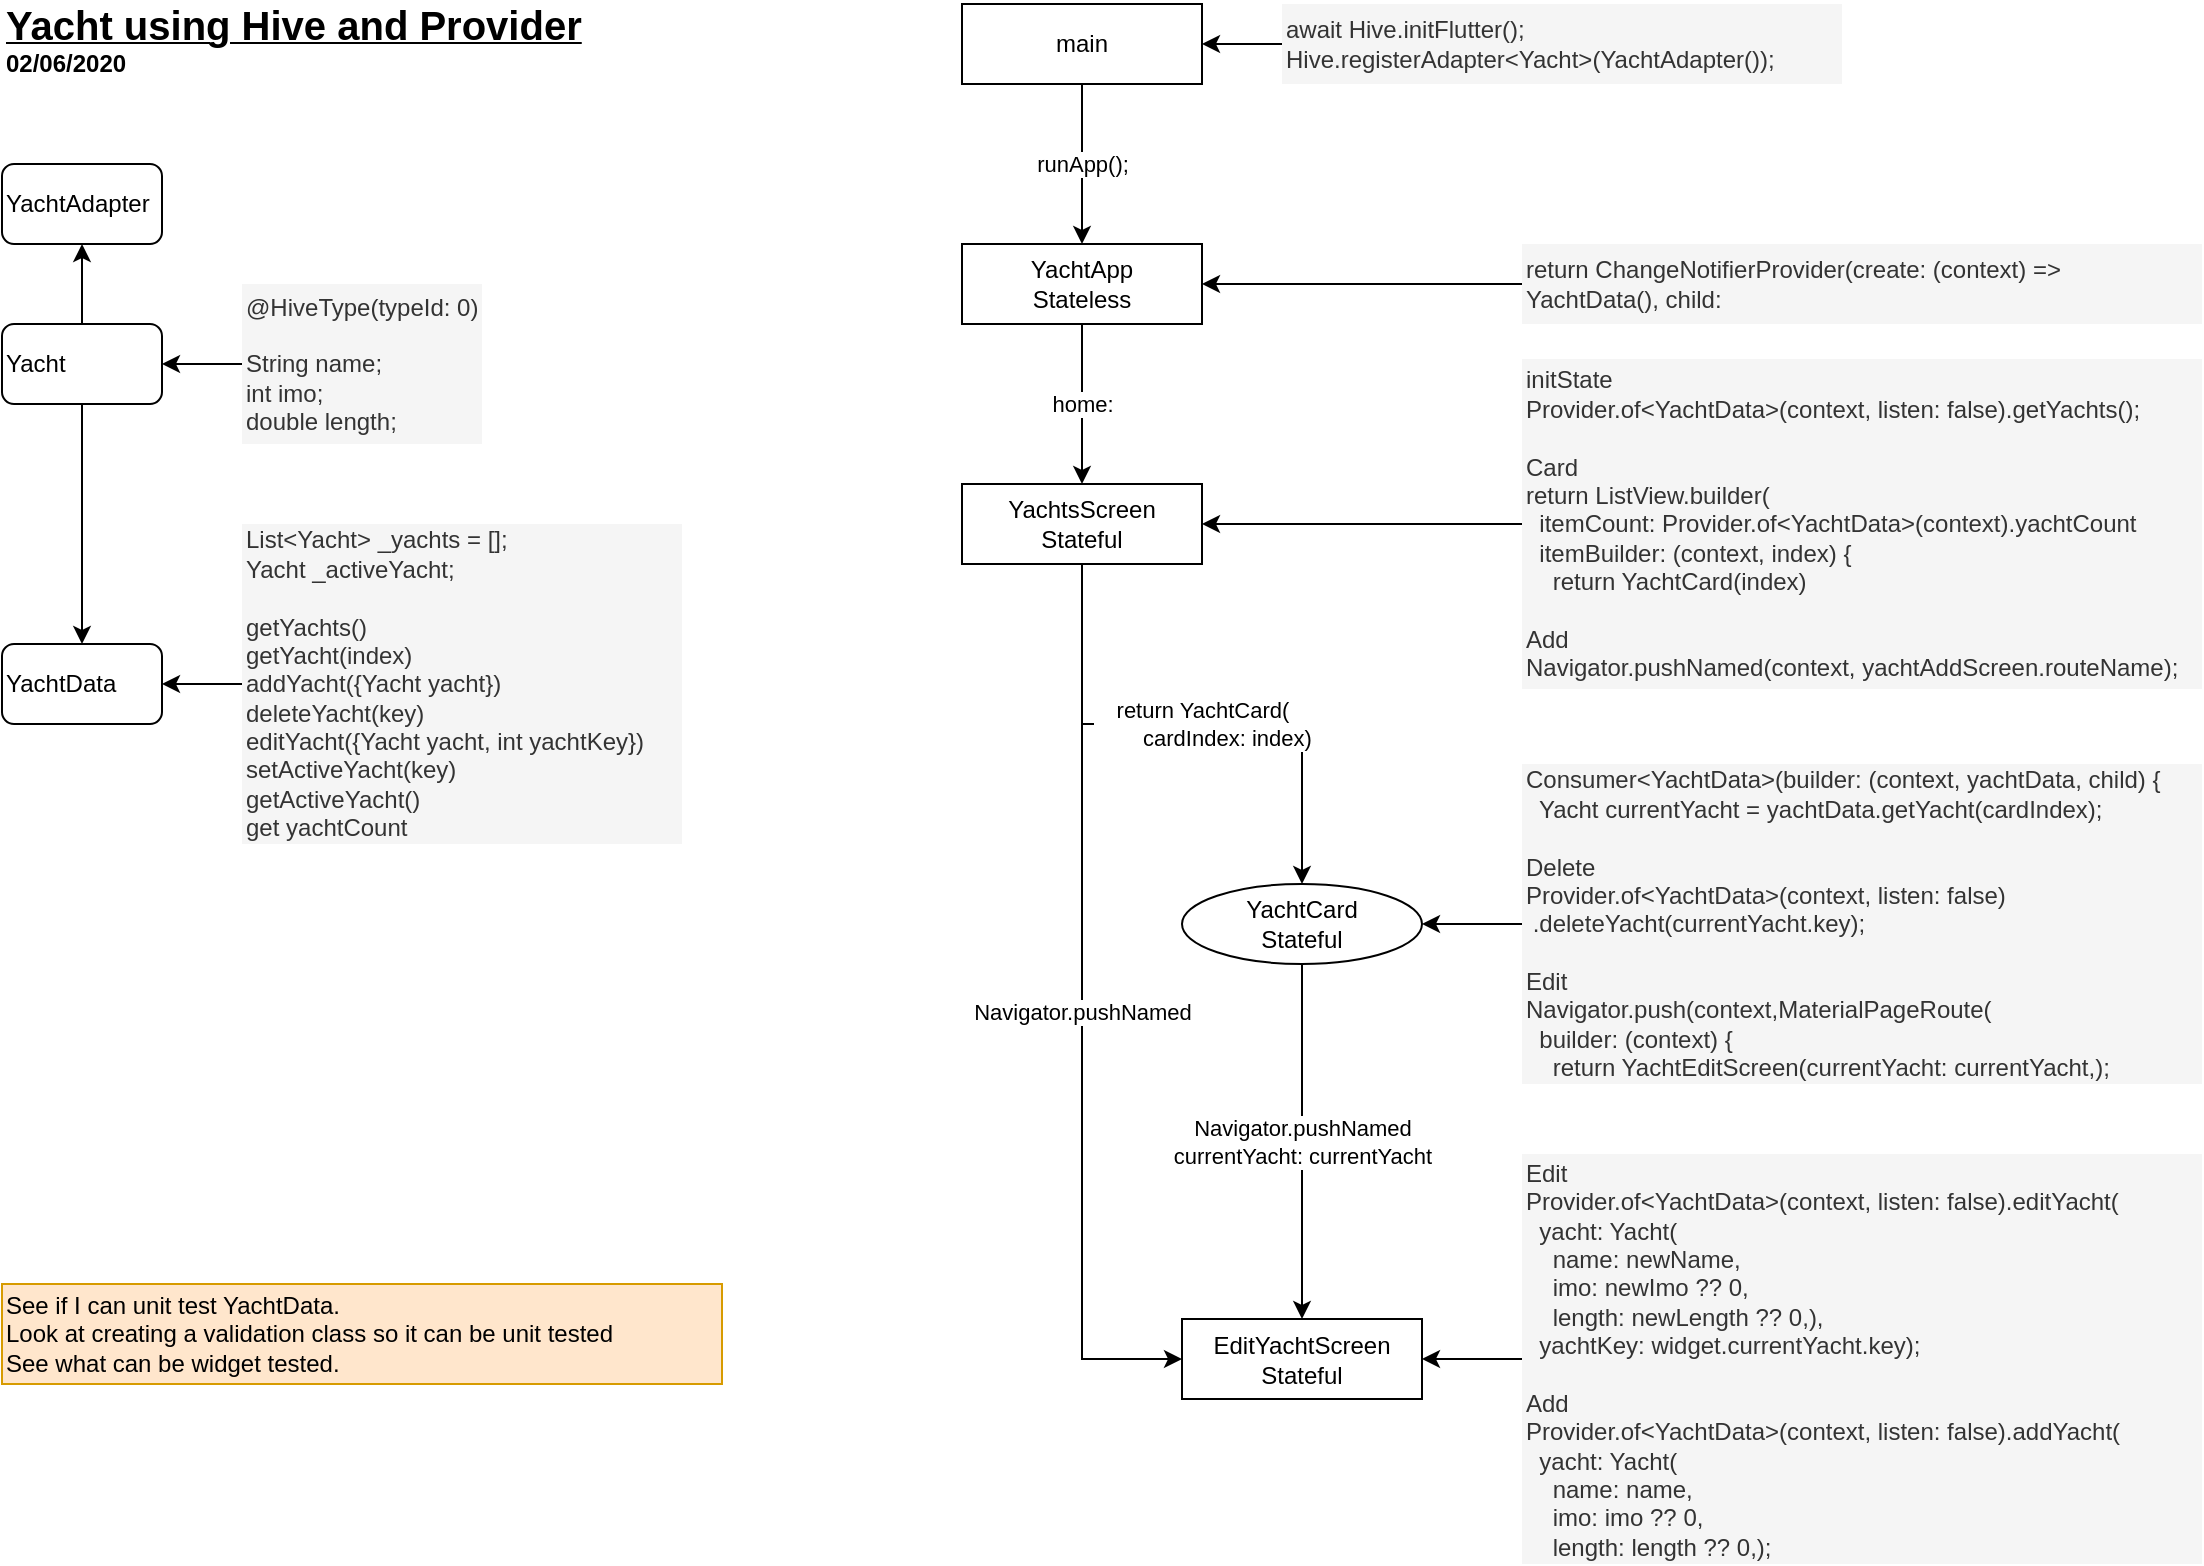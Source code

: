 <mxfile version="13.0.3" type="device"><diagram id="QjDxWj1p4ycmOXx-06eH" name="Page-1"><mxGraphModel dx="1264" dy="601" grid="1" gridSize="10" guides="1" tooltips="1" connect="1" arrows="1" fold="1" page="1" pageScale="1" pageWidth="1169" pageHeight="827" math="0" shadow="0"><root><mxCell id="0"/><mxCell id="1" parent="0"/><mxCell id="2aIPI4O4pbTlwUfHDbzt-3" value="home:" style="edgeStyle=orthogonalEdgeStyle;rounded=0;orthogonalLoop=1;jettySize=auto;html=1;" parent="1" source="2aIPI4O4pbTlwUfHDbzt-1" target="2aIPI4O4pbTlwUfHDbzt-2" edge="1"><mxGeometry relative="1" as="geometry"/></mxCell><mxCell id="2aIPI4O4pbTlwUfHDbzt-1" value="YachtApp&lt;br&gt;Stateless" style="rounded=0;whiteSpace=wrap;html=1;" parent="1" vertex="1"><mxGeometry x="520" y="160" width="120" height="40" as="geometry"/></mxCell><mxCell id="2aIPI4O4pbTlwUfHDbzt-5" value="Navigator.pushNamed" style="edgeStyle=orthogonalEdgeStyle;rounded=0;orthogonalLoop=1;jettySize=auto;html=1;entryX=0;entryY=0.5;entryDx=0;entryDy=0;" parent="1" source="2aIPI4O4pbTlwUfHDbzt-2" target="2aIPI4O4pbTlwUfHDbzt-12" edge="1"><mxGeometry relative="1" as="geometry"/></mxCell><mxCell id="VfxzfEtUduetZ7GkTT0C-2" style="edgeStyle=orthogonalEdgeStyle;rounded=0;orthogonalLoop=1;jettySize=auto;html=1;exitX=0.5;exitY=1;exitDx=0;exitDy=0;" edge="1" parent="1" source="2aIPI4O4pbTlwUfHDbzt-2" target="2aIPI4O4pbTlwUfHDbzt-7"><mxGeometry relative="1" as="geometry"/></mxCell><mxCell id="VfxzfEtUduetZ7GkTT0C-3" value="return YachtCard(&lt;br&gt;&amp;nbsp; &amp;nbsp; &amp;nbsp; &amp;nbsp; cardIndex: index)" style="edgeLabel;html=1;align=center;verticalAlign=middle;resizable=0;points=[];" vertex="1" connectable="0" parent="VfxzfEtUduetZ7GkTT0C-2"><mxGeometry x="-0.112" relative="1" as="geometry"><mxPoint x="20" as="offset"/></mxGeometry></mxCell><mxCell id="2aIPI4O4pbTlwUfHDbzt-2" value="YachtsScreen&lt;br&gt;Stateful" style="rounded=0;whiteSpace=wrap;html=1;" parent="1" vertex="1"><mxGeometry x="520" y="280" width="120" height="40" as="geometry"/></mxCell><mxCell id="2aIPI4O4pbTlwUfHDbzt-7" value="YachtCard&lt;br&gt;Stateful" style="ellipse;whiteSpace=wrap;html=1;rounded=0;" parent="1" vertex="1"><mxGeometry x="630" y="480" width="120" height="40" as="geometry"/></mxCell><mxCell id="2aIPI4O4pbTlwUfHDbzt-13" value="Navigator.pushNamed&lt;br&gt;currentYacht: currentYacht" style="edgeStyle=orthogonalEdgeStyle;rounded=0;orthogonalLoop=1;jettySize=auto;html=1;exitX=0.5;exitY=1;exitDx=0;exitDy=0;" parent="1" source="2aIPI4O4pbTlwUfHDbzt-7" target="2aIPI4O4pbTlwUfHDbzt-12" edge="1"><mxGeometry relative="1" as="geometry"><mxPoint x="690" y="640" as="sourcePoint"/></mxGeometry></mxCell><mxCell id="2aIPI4O4pbTlwUfHDbzt-12" value="EditYachtScreen&lt;br&gt;Stateful" style="rounded=0;whiteSpace=wrap;html=1;" parent="1" vertex="1"><mxGeometry x="630" y="697.5" width="120" height="40" as="geometry"/></mxCell><mxCell id="2aIPI4O4pbTlwUfHDbzt-19" value="runApp();" style="edgeStyle=orthogonalEdgeStyle;rounded=0;orthogonalLoop=1;jettySize=auto;html=1;exitX=0.5;exitY=1;exitDx=0;exitDy=0;" parent="1" source="2aIPI4O4pbTlwUfHDbzt-16" target="2aIPI4O4pbTlwUfHDbzt-1" edge="1"><mxGeometry relative="1" as="geometry"/></mxCell><mxCell id="2aIPI4O4pbTlwUfHDbzt-16" value="main" style="rounded=0;whiteSpace=wrap;html=1;" parent="1" vertex="1"><mxGeometry x="520" y="40" width="120" height="40" as="geometry"/></mxCell><mxCell id="2aIPI4O4pbTlwUfHDbzt-18" style="edgeStyle=orthogonalEdgeStyle;rounded=0;orthogonalLoop=1;jettySize=auto;html=1;" parent="1" source="2aIPI4O4pbTlwUfHDbzt-17" target="2aIPI4O4pbTlwUfHDbzt-16" edge="1"><mxGeometry relative="1" as="geometry"/></mxCell><mxCell id="2aIPI4O4pbTlwUfHDbzt-17" value="await Hive.initFlutter();&lt;br&gt;Hive.registerAdapter&amp;lt;Yacht&amp;gt;(YachtAdapter());" style="text;html=1;strokeColor=none;fillColor=#f5f5f5;align=left;verticalAlign=middle;whiteSpace=wrap;rounded=0;fontColor=#333333;" parent="1" vertex="1"><mxGeometry x="680" y="40" width="280" height="40" as="geometry"/></mxCell><mxCell id="2aIPI4O4pbTlwUfHDbzt-21" style="edgeStyle=orthogonalEdgeStyle;rounded=0;orthogonalLoop=1;jettySize=auto;html=1;entryX=1;entryY=0.5;entryDx=0;entryDy=0;" parent="1" source="2aIPI4O4pbTlwUfHDbzt-20" target="2aIPI4O4pbTlwUfHDbzt-1" edge="1"><mxGeometry relative="1" as="geometry"/></mxCell><mxCell id="2aIPI4O4pbTlwUfHDbzt-20" value="return ChangeNotifierProvider(create: (context) =&amp;gt; YachtData(),&amp;nbsp;child:" style="text;html=1;strokeColor=none;fillColor=#f5f5f5;align=left;verticalAlign=middle;whiteSpace=wrap;rounded=0;fontColor=#333333;" parent="1" vertex="1"><mxGeometry x="800" y="160" width="340" height="40" as="geometry"/></mxCell><mxCell id="2aIPI4O4pbTlwUfHDbzt-33" style="edgeStyle=orthogonalEdgeStyle;rounded=0;orthogonalLoop=1;jettySize=auto;html=1;exitX=0.5;exitY=1;exitDx=0;exitDy=0;entryX=0.5;entryY=0;entryDx=0;entryDy=0;" parent="1" source="2aIPI4O4pbTlwUfHDbzt-24" target="2aIPI4O4pbTlwUfHDbzt-28" edge="1"><mxGeometry relative="1" as="geometry"/></mxCell><mxCell id="2aIPI4O4pbTlwUfHDbzt-34" style="edgeStyle=orthogonalEdgeStyle;rounded=0;orthogonalLoop=1;jettySize=auto;html=1;exitX=0.5;exitY=0;exitDx=0;exitDy=0;entryX=0.5;entryY=1;entryDx=0;entryDy=0;" parent="1" source="2aIPI4O4pbTlwUfHDbzt-24" target="2aIPI4O4pbTlwUfHDbzt-27" edge="1"><mxGeometry relative="1" as="geometry"/></mxCell><mxCell id="2aIPI4O4pbTlwUfHDbzt-24" value="Yacht" style="rounded=1;whiteSpace=wrap;html=1;align=left;" parent="1" vertex="1"><mxGeometry x="40" y="200" width="80" height="40" as="geometry"/></mxCell><mxCell id="2aIPI4O4pbTlwUfHDbzt-26" style="edgeStyle=orthogonalEdgeStyle;rounded=0;orthogonalLoop=1;jettySize=auto;html=1;exitX=0;exitY=0.5;exitDx=0;exitDy=0;entryX=1;entryY=0.5;entryDx=0;entryDy=0;" parent="1" source="2aIPI4O4pbTlwUfHDbzt-25" target="2aIPI4O4pbTlwUfHDbzt-24" edge="1"><mxGeometry relative="1" as="geometry"/></mxCell><mxCell id="2aIPI4O4pbTlwUfHDbzt-25" value="@HiveType(typeId: 0)&lt;br&gt;&lt;br&gt;String name;&lt;br&gt;int imo;&lt;br&gt;double length;" style="text;html=1;strokeColor=none;fillColor=#f5f5f5;align=left;verticalAlign=middle;whiteSpace=wrap;rounded=0;fontColor=#333333;" parent="1" vertex="1"><mxGeometry x="160" y="180" width="120" height="80" as="geometry"/></mxCell><mxCell id="2aIPI4O4pbTlwUfHDbzt-27" value="YachtAdapter" style="rounded=1;whiteSpace=wrap;html=1;align=left;" parent="1" vertex="1"><mxGeometry x="40" y="120" width="80" height="40" as="geometry"/></mxCell><mxCell id="2aIPI4O4pbTlwUfHDbzt-28" value="YachtData" style="rounded=1;whiteSpace=wrap;html=1;align=left;" parent="1" vertex="1"><mxGeometry x="40" y="360" width="80" height="40" as="geometry"/></mxCell><mxCell id="2aIPI4O4pbTlwUfHDbzt-31" style="edgeStyle=orthogonalEdgeStyle;rounded=0;orthogonalLoop=1;jettySize=auto;html=1;exitX=0;exitY=0.5;exitDx=0;exitDy=0;entryX=1;entryY=0.5;entryDx=0;entryDy=0;" parent="1" source="2aIPI4O4pbTlwUfHDbzt-30" target="2aIPI4O4pbTlwUfHDbzt-28" edge="1"><mxGeometry relative="1" as="geometry"/></mxCell><mxCell id="2aIPI4O4pbTlwUfHDbzt-30" value="List&amp;lt;Yacht&amp;gt; _yachts = [];&lt;br&gt;Yacht _activeYacht;&lt;br&gt;&lt;br&gt;getYachts()&lt;br&gt;getYacht(index)&lt;br&gt;addYacht({Yacht yacht})&lt;br&gt;deleteYacht(key)&lt;br&gt;editYacht({Yacht yacht, int yachtKey})&lt;br&gt;setActiveYacht(key)&lt;br&gt;getActiveYacht()&lt;br&gt;get yachtCount" style="text;html=1;strokeColor=none;fillColor=#f5f5f5;align=left;verticalAlign=middle;whiteSpace=wrap;rounded=0;fontColor=#333333;" parent="1" vertex="1"><mxGeometry x="160" y="300" width="220" height="160" as="geometry"/></mxCell><mxCell id="2aIPI4O4pbTlwUfHDbzt-36" style="edgeStyle=orthogonalEdgeStyle;rounded=0;orthogonalLoop=1;jettySize=auto;html=1;exitX=0;exitY=0.5;exitDx=0;exitDy=0;entryX=1;entryY=0.5;entryDx=0;entryDy=0;" parent="1" source="2aIPI4O4pbTlwUfHDbzt-35" target="2aIPI4O4pbTlwUfHDbzt-2" edge="1"><mxGeometry relative="1" as="geometry"/></mxCell><mxCell id="2aIPI4O4pbTlwUfHDbzt-35" value="initState&lt;br&gt;Provider.of&amp;lt;YachtData&amp;gt;(context, listen: false).getYachts();&lt;br&gt;&lt;br&gt;Card&lt;br&gt;return ListView.builder(&lt;br&gt;&amp;nbsp; itemCount: Provider.of&amp;lt;YachtData&amp;gt;(context).yachtCount&lt;br&gt;&amp;nbsp; itemBuilder: (context, index) {&lt;br&gt;&amp;nbsp; &amp;nbsp; return YachtCard(index)&lt;br&gt;&lt;br&gt;Add&lt;br&gt;Navigator.pushNamed(context, yachtAddScreen.routeName);" style="text;html=1;strokeColor=none;fillColor=#f5f5f5;align=left;verticalAlign=middle;whiteSpace=wrap;rounded=0;fontColor=#333333;" parent="1" vertex="1"><mxGeometry x="800" y="217.5" width="340" height="165" as="geometry"/></mxCell><mxCell id="2aIPI4O4pbTlwUfHDbzt-40" style="edgeStyle=orthogonalEdgeStyle;rounded=0;orthogonalLoop=1;jettySize=auto;html=1;exitX=0;exitY=0.5;exitDx=0;exitDy=0;entryX=1;entryY=0.5;entryDx=0;entryDy=0;" parent="1" source="2aIPI4O4pbTlwUfHDbzt-39" target="2aIPI4O4pbTlwUfHDbzt-12" edge="1"><mxGeometry relative="1" as="geometry"><mxPoint x="790" y="700" as="sourcePoint"/></mxGeometry></mxCell><mxCell id="2aIPI4O4pbTlwUfHDbzt-39" value="Edit&lt;br&gt;Provider.of&amp;lt;YachtData&amp;gt;(context, listen: false).editYacht(&lt;br&gt;&amp;nbsp; yacht: Yacht(&lt;br&gt;&amp;nbsp; &amp;nbsp; name: newName,&lt;br&gt;&amp;nbsp; &amp;nbsp; imo: newImo ?? 0,&lt;br&gt;&amp;nbsp; &amp;nbsp; length: newLength ?? 0,),&lt;br&gt;&amp;nbsp; yachtKey: widget.currentYacht.key);&lt;br&gt;&lt;br&gt;Add&lt;br&gt;&lt;span style=&quot;text-align: right&quot;&gt;Provider.of&amp;lt;YachtData&amp;gt;(context, listen: false).addYacht(&lt;/span&gt;&lt;br style=&quot;text-align: right&quot;&gt;&lt;span style=&quot;text-align: right&quot;&gt;&amp;nbsp; yacht: Yacht(&lt;/span&gt;&lt;br style=&quot;text-align: right&quot;&gt;&lt;span style=&quot;text-align: right&quot;&gt;&amp;nbsp; &amp;nbsp; name: name,&lt;/span&gt;&lt;br style=&quot;text-align: right&quot;&gt;&lt;span style=&quot;text-align: right&quot;&gt;&amp;nbsp; &amp;nbsp; imo: imo ?? 0,&lt;/span&gt;&lt;br style=&quot;text-align: right&quot;&gt;&lt;span style=&quot;text-align: right&quot;&gt;&amp;nbsp; &amp;nbsp; length: length ?? 0,);&lt;/span&gt;" style="text;html=1;strokeColor=none;fillColor=#f5f5f5;align=left;verticalAlign=middle;whiteSpace=wrap;rounded=0;fontColor=#333333;" parent="1" vertex="1"><mxGeometry x="800" y="615" width="340" height="205" as="geometry"/></mxCell><mxCell id="2aIPI4O4pbTlwUfHDbzt-49" style="edgeStyle=orthogonalEdgeStyle;rounded=0;orthogonalLoop=1;jettySize=auto;html=1;exitX=0;exitY=0.5;exitDx=0;exitDy=0;entryX=1;entryY=0.5;entryDx=0;entryDy=0;" parent="1" source="2aIPI4O4pbTlwUfHDbzt-48" target="2aIPI4O4pbTlwUfHDbzt-7" edge="1"><mxGeometry relative="1" as="geometry"><mxPoint x="770" y="500" as="targetPoint"/></mxGeometry></mxCell><mxCell id="2aIPI4O4pbTlwUfHDbzt-48" value="Consumer&amp;lt;YachtData&amp;gt;(builder: (context, yachtData, child) {&lt;br&gt;&amp;nbsp; Yacht currentYacht = yachtData.getYacht(cardIndex);&lt;br&gt;&lt;br&gt;Delete&lt;br&gt;Provider.of&amp;lt;YachtData&amp;gt;(context, listen: false)&lt;br&gt;&amp;nbsp;.deleteYacht(currentYacht.key);&lt;br&gt;&lt;br&gt;Edit&lt;br&gt;&lt;div&gt;Navigator.push(context,MaterialPageRoute(&lt;/div&gt;&lt;div&gt;&amp;nbsp; builder: (context) {&lt;/div&gt;&lt;div&gt;&amp;nbsp; &amp;nbsp; return YachtEditScreen(currentYacht: currentYacht,);&lt;/div&gt;" style="text;html=1;strokeColor=none;fillColor=#f5f5f5;align=left;verticalAlign=middle;whiteSpace=wrap;rounded=0;fontColor=#333333;" parent="1" vertex="1"><mxGeometry x="800" y="420" width="340" height="160" as="geometry"/></mxCell><mxCell id="oqu21K9HvckqQ3lHWmTF-3" value="See if I can unit test YachtData.&lt;br&gt;Look at creating a validation class so it can be unit tested&lt;br&gt;See what can be widget tested." style="text;html=1;strokeColor=#d79b00;fillColor=#ffe6cc;align=left;verticalAlign=middle;whiteSpace=wrap;rounded=0;" parent="1" vertex="1"><mxGeometry x="40" y="680" width="360" height="50" as="geometry"/></mxCell><mxCell id="oqu21K9HvckqQ3lHWmTF-6" value="&lt;b&gt;&lt;u&gt;&lt;font style=&quot;font-size: 20px&quot;&gt;Yacht using Hive and Provider&lt;/font&gt;&lt;/u&gt;&lt;/b&gt;" style="text;html=1;strokeColor=none;fillColor=none;align=left;verticalAlign=middle;whiteSpace=wrap;rounded=0;" parent="1" vertex="1"><mxGeometry x="40" y="40" width="310" height="20" as="geometry"/></mxCell><mxCell id="oqu21K9HvckqQ3lHWmTF-8" value="&lt;b&gt;02/06/2020&lt;/b&gt;" style="text;html=1;strokeColor=none;fillColor=none;align=left;verticalAlign=middle;whiteSpace=wrap;rounded=0;" parent="1" vertex="1"><mxGeometry x="40" y="60" width="70" height="20" as="geometry"/></mxCell></root></mxGraphModel></diagram></mxfile>